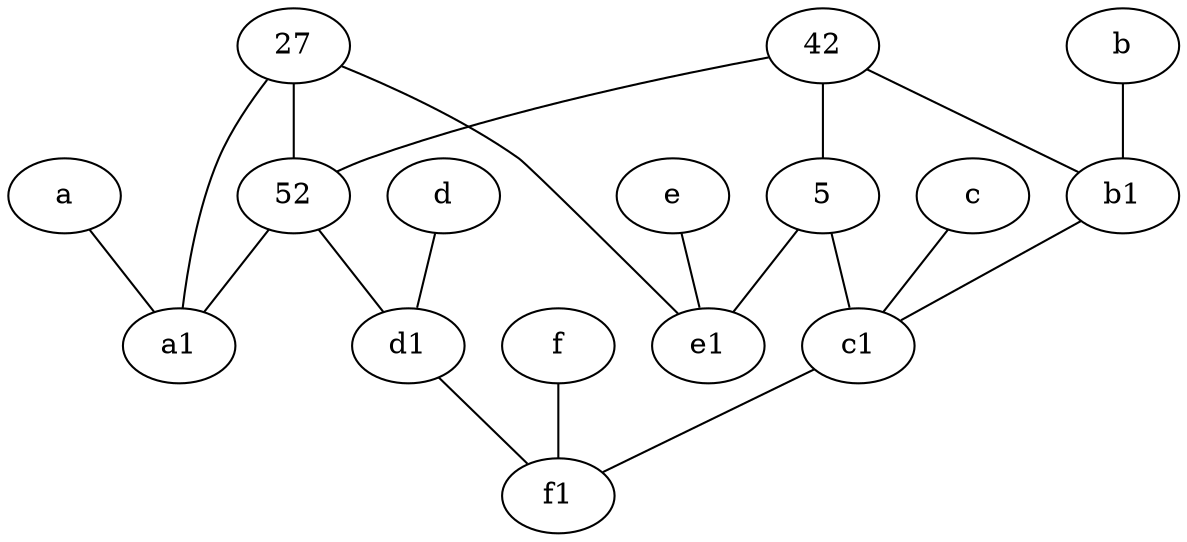 graph {
	node [labelfontsize=50]
	e1 [labelfontsize=50 pos="7,7!"]
	a [labelfontsize=50 pos="8,2!"]
	52 [labelfontsize=50]
	27 [labelfontsize=50]
	b1 [labelfontsize=50 pos="9,4!"]
	b [labelfontsize=50 pos="10,4!"]
	f1 [labelfontsize=50 pos="3,8!"]
	a1 [labelfontsize=50 pos="8,3!"]
	c1 [labelfontsize=50 pos="4.5,3!"]
	f [labelfontsize=50 pos="3,9!"]
	c [labelfontsize=50 pos="4.5,2!"]
	5 [labelfontsize=50]
	d [labelfontsize=50 pos="2,5!"]
	d1 [labelfontsize=50 pos="3,5!"]
	42 [labelfontsize=50]
	e [labelfontsize=50 pos="7,9!"]
	42 -- 52
	f -- f1
	d -- d1
	b -- b1
	42 -- b1
	27 -- a1
	27 -- e1
	d1 -- f1
	42 -- 5
	5 -- c1
	27 -- 52
	c1 -- f1
	c -- c1
	a -- a1
	52 -- d1
	b1 -- c1
	5 -- e1
	52 -- a1
	e -- e1
}
